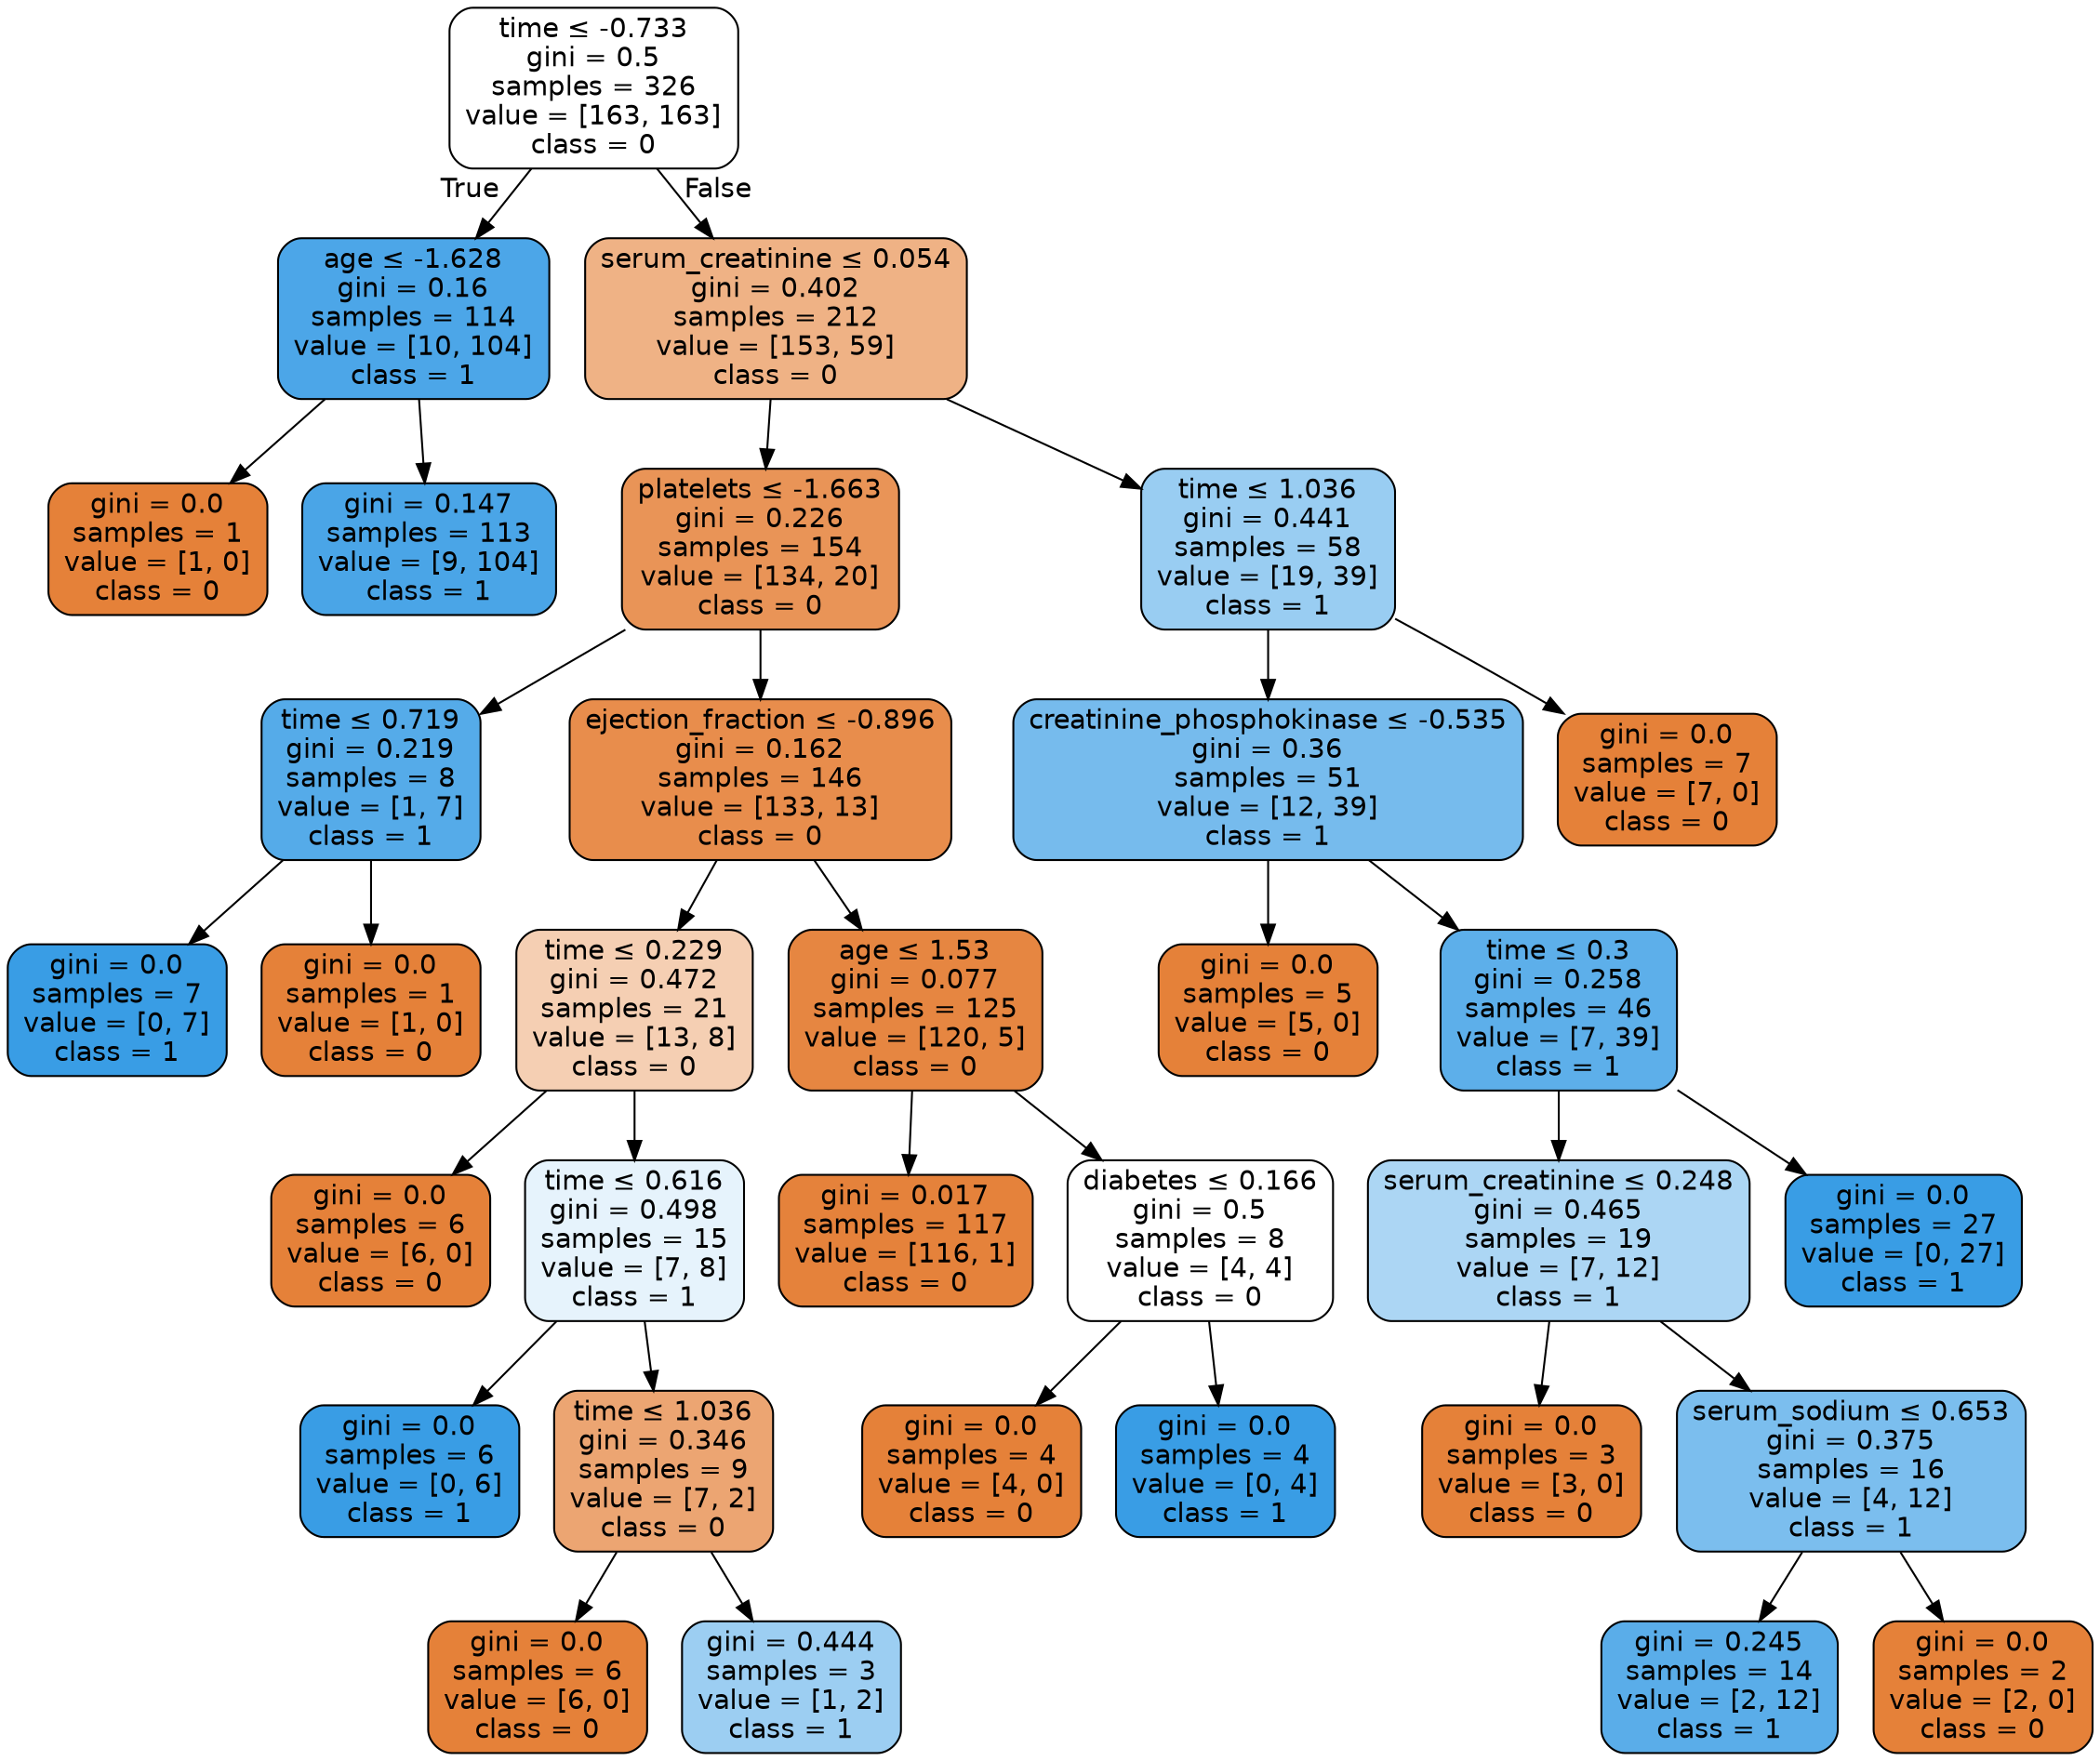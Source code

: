 digraph Tree {
node [shape=box, style="filled, rounded", color="black", fontname=helvetica] ;
edge [fontname=helvetica] ;
0 [label=<time &le; -0.733<br/>gini = 0.5<br/>samples = 326<br/>value = [163, 163]<br/>class = 0>, fillcolor="#ffffff"] ;
1 [label=<age &le; -1.628<br/>gini = 0.16<br/>samples = 114<br/>value = [10, 104]<br/>class = 1>, fillcolor="#4ca6e8"] ;
0 -> 1 [labeldistance=2.5, labelangle=45, headlabel="True"] ;
2 [label=<gini = 0.0<br/>samples = 1<br/>value = [1, 0]<br/>class = 0>, fillcolor="#e58139"] ;
1 -> 2 ;
3 [label=<gini = 0.147<br/>samples = 113<br/>value = [9, 104]<br/>class = 1>, fillcolor="#4aa5e7"] ;
1 -> 3 ;
4 [label=<serum_creatinine &le; 0.054<br/>gini = 0.402<br/>samples = 212<br/>value = [153, 59]<br/>class = 0>, fillcolor="#efb285"] ;
0 -> 4 [labeldistance=2.5, labelangle=-45, headlabel="False"] ;
5 [label=<platelets &le; -1.663<br/>gini = 0.226<br/>samples = 154<br/>value = [134, 20]<br/>class = 0>, fillcolor="#e99457"] ;
4 -> 5 ;
6 [label=<time &le; 0.719<br/>gini = 0.219<br/>samples = 8<br/>value = [1, 7]<br/>class = 1>, fillcolor="#55abe9"] ;
5 -> 6 ;
7 [label=<gini = 0.0<br/>samples = 7<br/>value = [0, 7]<br/>class = 1>, fillcolor="#399de5"] ;
6 -> 7 ;
8 [label=<gini = 0.0<br/>samples = 1<br/>value = [1, 0]<br/>class = 0>, fillcolor="#e58139"] ;
6 -> 8 ;
9 [label=<ejection_fraction &le; -0.896<br/>gini = 0.162<br/>samples = 146<br/>value = [133, 13]<br/>class = 0>, fillcolor="#e88d4c"] ;
5 -> 9 ;
10 [label=<time &le; 0.229<br/>gini = 0.472<br/>samples = 21<br/>value = [13, 8]<br/>class = 0>, fillcolor="#f5cfb3"] ;
9 -> 10 ;
11 [label=<gini = 0.0<br/>samples = 6<br/>value = [6, 0]<br/>class = 0>, fillcolor="#e58139"] ;
10 -> 11 ;
12 [label=<time &le; 0.616<br/>gini = 0.498<br/>samples = 15<br/>value = [7, 8]<br/>class = 1>, fillcolor="#e6f3fc"] ;
10 -> 12 ;
13 [label=<gini = 0.0<br/>samples = 6<br/>value = [0, 6]<br/>class = 1>, fillcolor="#399de5"] ;
12 -> 13 ;
14 [label=<time &le; 1.036<br/>gini = 0.346<br/>samples = 9<br/>value = [7, 2]<br/>class = 0>, fillcolor="#eca572"] ;
12 -> 14 ;
15 [label=<gini = 0.0<br/>samples = 6<br/>value = [6, 0]<br/>class = 0>, fillcolor="#e58139"] ;
14 -> 15 ;
16 [label=<gini = 0.444<br/>samples = 3<br/>value = [1, 2]<br/>class = 1>, fillcolor="#9ccef2"] ;
14 -> 16 ;
17 [label=<age &le; 1.53<br/>gini = 0.077<br/>samples = 125<br/>value = [120, 5]<br/>class = 0>, fillcolor="#e68641"] ;
9 -> 17 ;
18 [label=<gini = 0.017<br/>samples = 117<br/>value = [116, 1]<br/>class = 0>, fillcolor="#e5823b"] ;
17 -> 18 ;
19 [label=<diabetes &le; 0.166<br/>gini = 0.5<br/>samples = 8<br/>value = [4, 4]<br/>class = 0>, fillcolor="#ffffff"] ;
17 -> 19 ;
20 [label=<gini = 0.0<br/>samples = 4<br/>value = [4, 0]<br/>class = 0>, fillcolor="#e58139"] ;
19 -> 20 ;
21 [label=<gini = 0.0<br/>samples = 4<br/>value = [0, 4]<br/>class = 1>, fillcolor="#399de5"] ;
19 -> 21 ;
22 [label=<time &le; 1.036<br/>gini = 0.441<br/>samples = 58<br/>value = [19, 39]<br/>class = 1>, fillcolor="#99cdf2"] ;
4 -> 22 ;
23 [label=<creatinine_phosphokinase &le; -0.535<br/>gini = 0.36<br/>samples = 51<br/>value = [12, 39]<br/>class = 1>, fillcolor="#76bbed"] ;
22 -> 23 ;
24 [label=<gini = 0.0<br/>samples = 5<br/>value = [5, 0]<br/>class = 0>, fillcolor="#e58139"] ;
23 -> 24 ;
25 [label=<time &le; 0.3<br/>gini = 0.258<br/>samples = 46<br/>value = [7, 39]<br/>class = 1>, fillcolor="#5dafea"] ;
23 -> 25 ;
26 [label=<serum_creatinine &le; 0.248<br/>gini = 0.465<br/>samples = 19<br/>value = [7, 12]<br/>class = 1>, fillcolor="#acd6f4"] ;
25 -> 26 ;
27 [label=<gini = 0.0<br/>samples = 3<br/>value = [3, 0]<br/>class = 0>, fillcolor="#e58139"] ;
26 -> 27 ;
28 [label=<serum_sodium &le; 0.653<br/>gini = 0.375<br/>samples = 16<br/>value = [4, 12]<br/>class = 1>, fillcolor="#7bbeee"] ;
26 -> 28 ;
29 [label=<gini = 0.245<br/>samples = 14<br/>value = [2, 12]<br/>class = 1>, fillcolor="#5aade9"] ;
28 -> 29 ;
30 [label=<gini = 0.0<br/>samples = 2<br/>value = [2, 0]<br/>class = 0>, fillcolor="#e58139"] ;
28 -> 30 ;
31 [label=<gini = 0.0<br/>samples = 27<br/>value = [0, 27]<br/>class = 1>, fillcolor="#399de5"] ;
25 -> 31 ;
32 [label=<gini = 0.0<br/>samples = 7<br/>value = [7, 0]<br/>class = 0>, fillcolor="#e58139"] ;
22 -> 32 ;
}